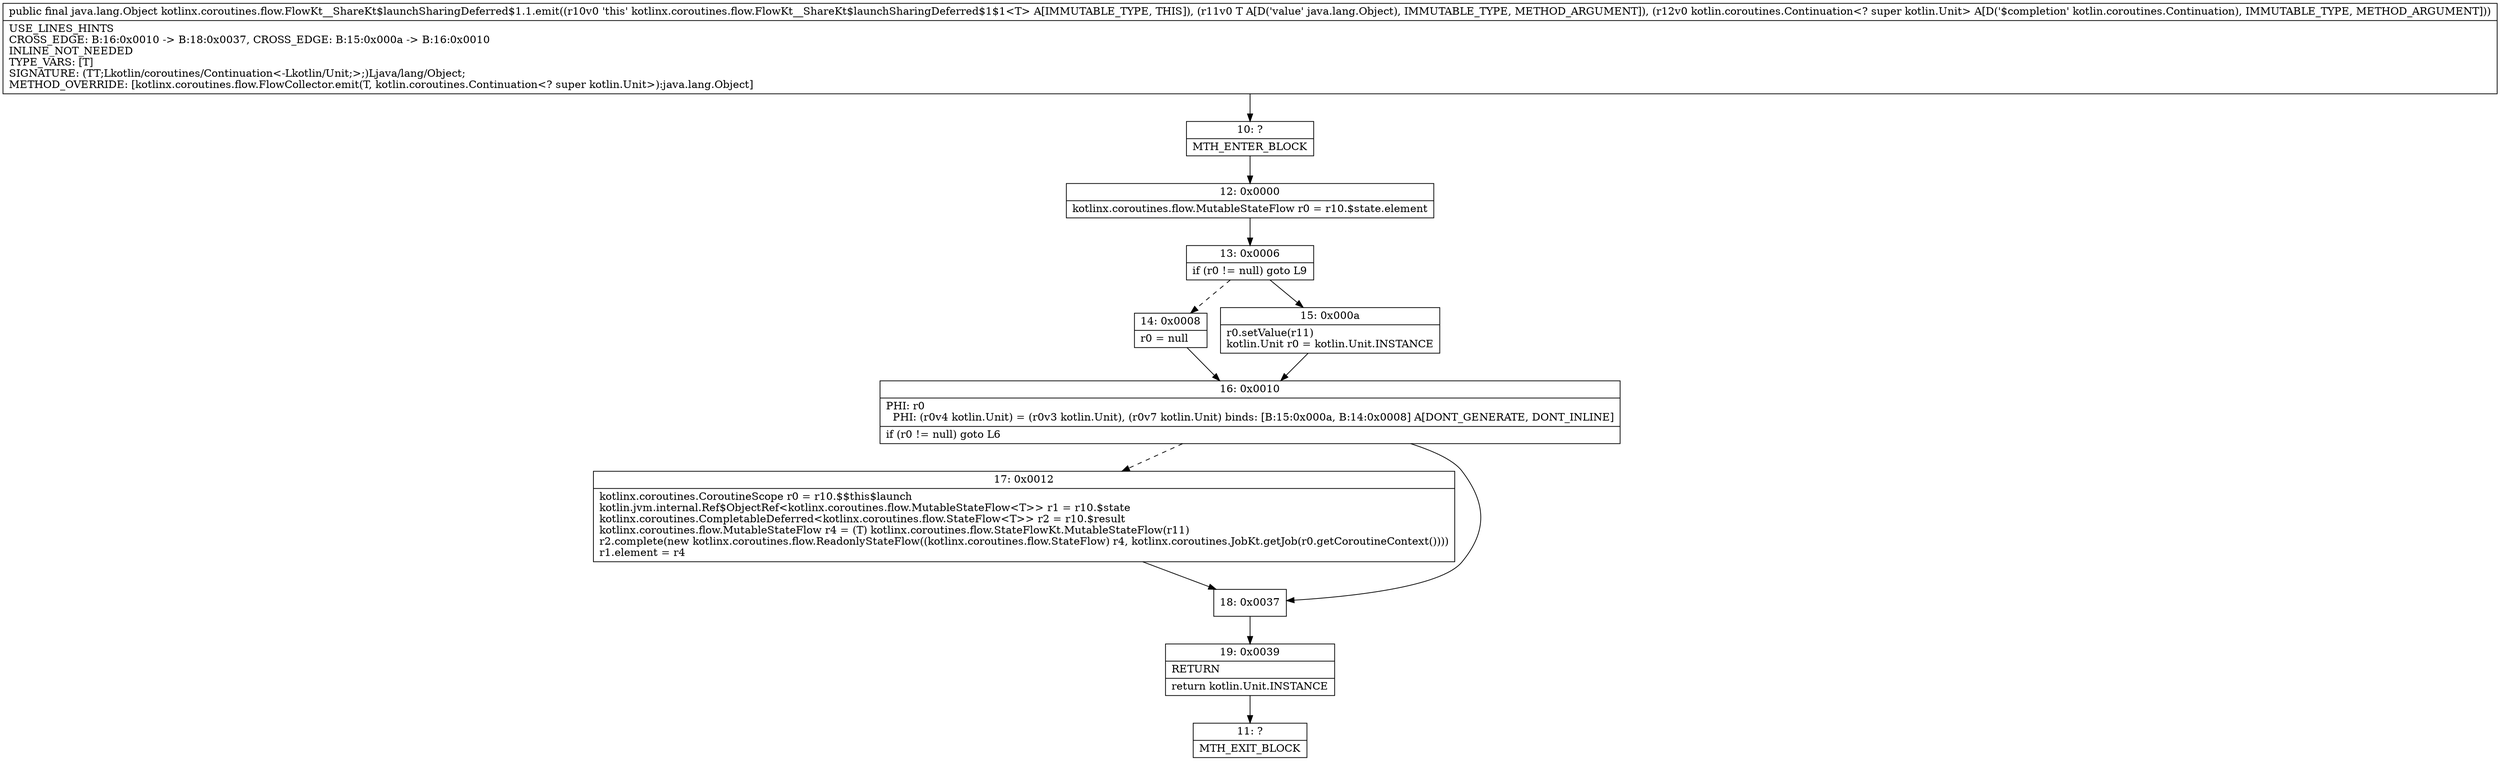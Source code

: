 digraph "CFG forkotlinx.coroutines.flow.FlowKt__ShareKt$launchSharingDeferred$1.1.emit(Ljava\/lang\/Object;Lkotlin\/coroutines\/Continuation;)Ljava\/lang\/Object;" {
Node_10 [shape=record,label="{10\:\ ?|MTH_ENTER_BLOCK\l}"];
Node_12 [shape=record,label="{12\:\ 0x0000|kotlinx.coroutines.flow.MutableStateFlow r0 = r10.$state.element\l}"];
Node_13 [shape=record,label="{13\:\ 0x0006|if (r0 != null) goto L9\l}"];
Node_14 [shape=record,label="{14\:\ 0x0008|r0 = null\l}"];
Node_16 [shape=record,label="{16\:\ 0x0010|PHI: r0 \l  PHI: (r0v4 kotlin.Unit) = (r0v3 kotlin.Unit), (r0v7 kotlin.Unit) binds: [B:15:0x000a, B:14:0x0008] A[DONT_GENERATE, DONT_INLINE]\l|if (r0 != null) goto L6\l}"];
Node_17 [shape=record,label="{17\:\ 0x0012|kotlinx.coroutines.CoroutineScope r0 = r10.$$this$launch\lkotlin.jvm.internal.Ref$ObjectRef\<kotlinx.coroutines.flow.MutableStateFlow\<T\>\> r1 = r10.$state\lkotlinx.coroutines.CompletableDeferred\<kotlinx.coroutines.flow.StateFlow\<T\>\> r2 = r10.$result\lkotlinx.coroutines.flow.MutableStateFlow r4 = (T) kotlinx.coroutines.flow.StateFlowKt.MutableStateFlow(r11)\lr2.complete(new kotlinx.coroutines.flow.ReadonlyStateFlow((kotlinx.coroutines.flow.StateFlow) r4, kotlinx.coroutines.JobKt.getJob(r0.getCoroutineContext())))\lr1.element = r4\l}"];
Node_18 [shape=record,label="{18\:\ 0x0037}"];
Node_19 [shape=record,label="{19\:\ 0x0039|RETURN\l|return kotlin.Unit.INSTANCE\l}"];
Node_11 [shape=record,label="{11\:\ ?|MTH_EXIT_BLOCK\l}"];
Node_15 [shape=record,label="{15\:\ 0x000a|r0.setValue(r11)\lkotlin.Unit r0 = kotlin.Unit.INSTANCE\l}"];
MethodNode[shape=record,label="{public final java.lang.Object kotlinx.coroutines.flow.FlowKt__ShareKt$launchSharingDeferred$1.1.emit((r10v0 'this' kotlinx.coroutines.flow.FlowKt__ShareKt$launchSharingDeferred$1$1\<T\> A[IMMUTABLE_TYPE, THIS]), (r11v0 T A[D('value' java.lang.Object), IMMUTABLE_TYPE, METHOD_ARGUMENT]), (r12v0 kotlin.coroutines.Continuation\<? super kotlin.Unit\> A[D('$completion' kotlin.coroutines.Continuation), IMMUTABLE_TYPE, METHOD_ARGUMENT]))  | USE_LINES_HINTS\lCROSS_EDGE: B:16:0x0010 \-\> B:18:0x0037, CROSS_EDGE: B:15:0x000a \-\> B:16:0x0010\lINLINE_NOT_NEEDED\lTYPE_VARS: [T]\lSIGNATURE: (TT;Lkotlin\/coroutines\/Continuation\<\-Lkotlin\/Unit;\>;)Ljava\/lang\/Object;\lMETHOD_OVERRIDE: [kotlinx.coroutines.flow.FlowCollector.emit(T, kotlin.coroutines.Continuation\<? super kotlin.Unit\>):java.lang.Object]\l}"];
MethodNode -> Node_10;Node_10 -> Node_12;
Node_12 -> Node_13;
Node_13 -> Node_14[style=dashed];
Node_13 -> Node_15;
Node_14 -> Node_16;
Node_16 -> Node_17[style=dashed];
Node_16 -> Node_18;
Node_17 -> Node_18;
Node_18 -> Node_19;
Node_19 -> Node_11;
Node_15 -> Node_16;
}

